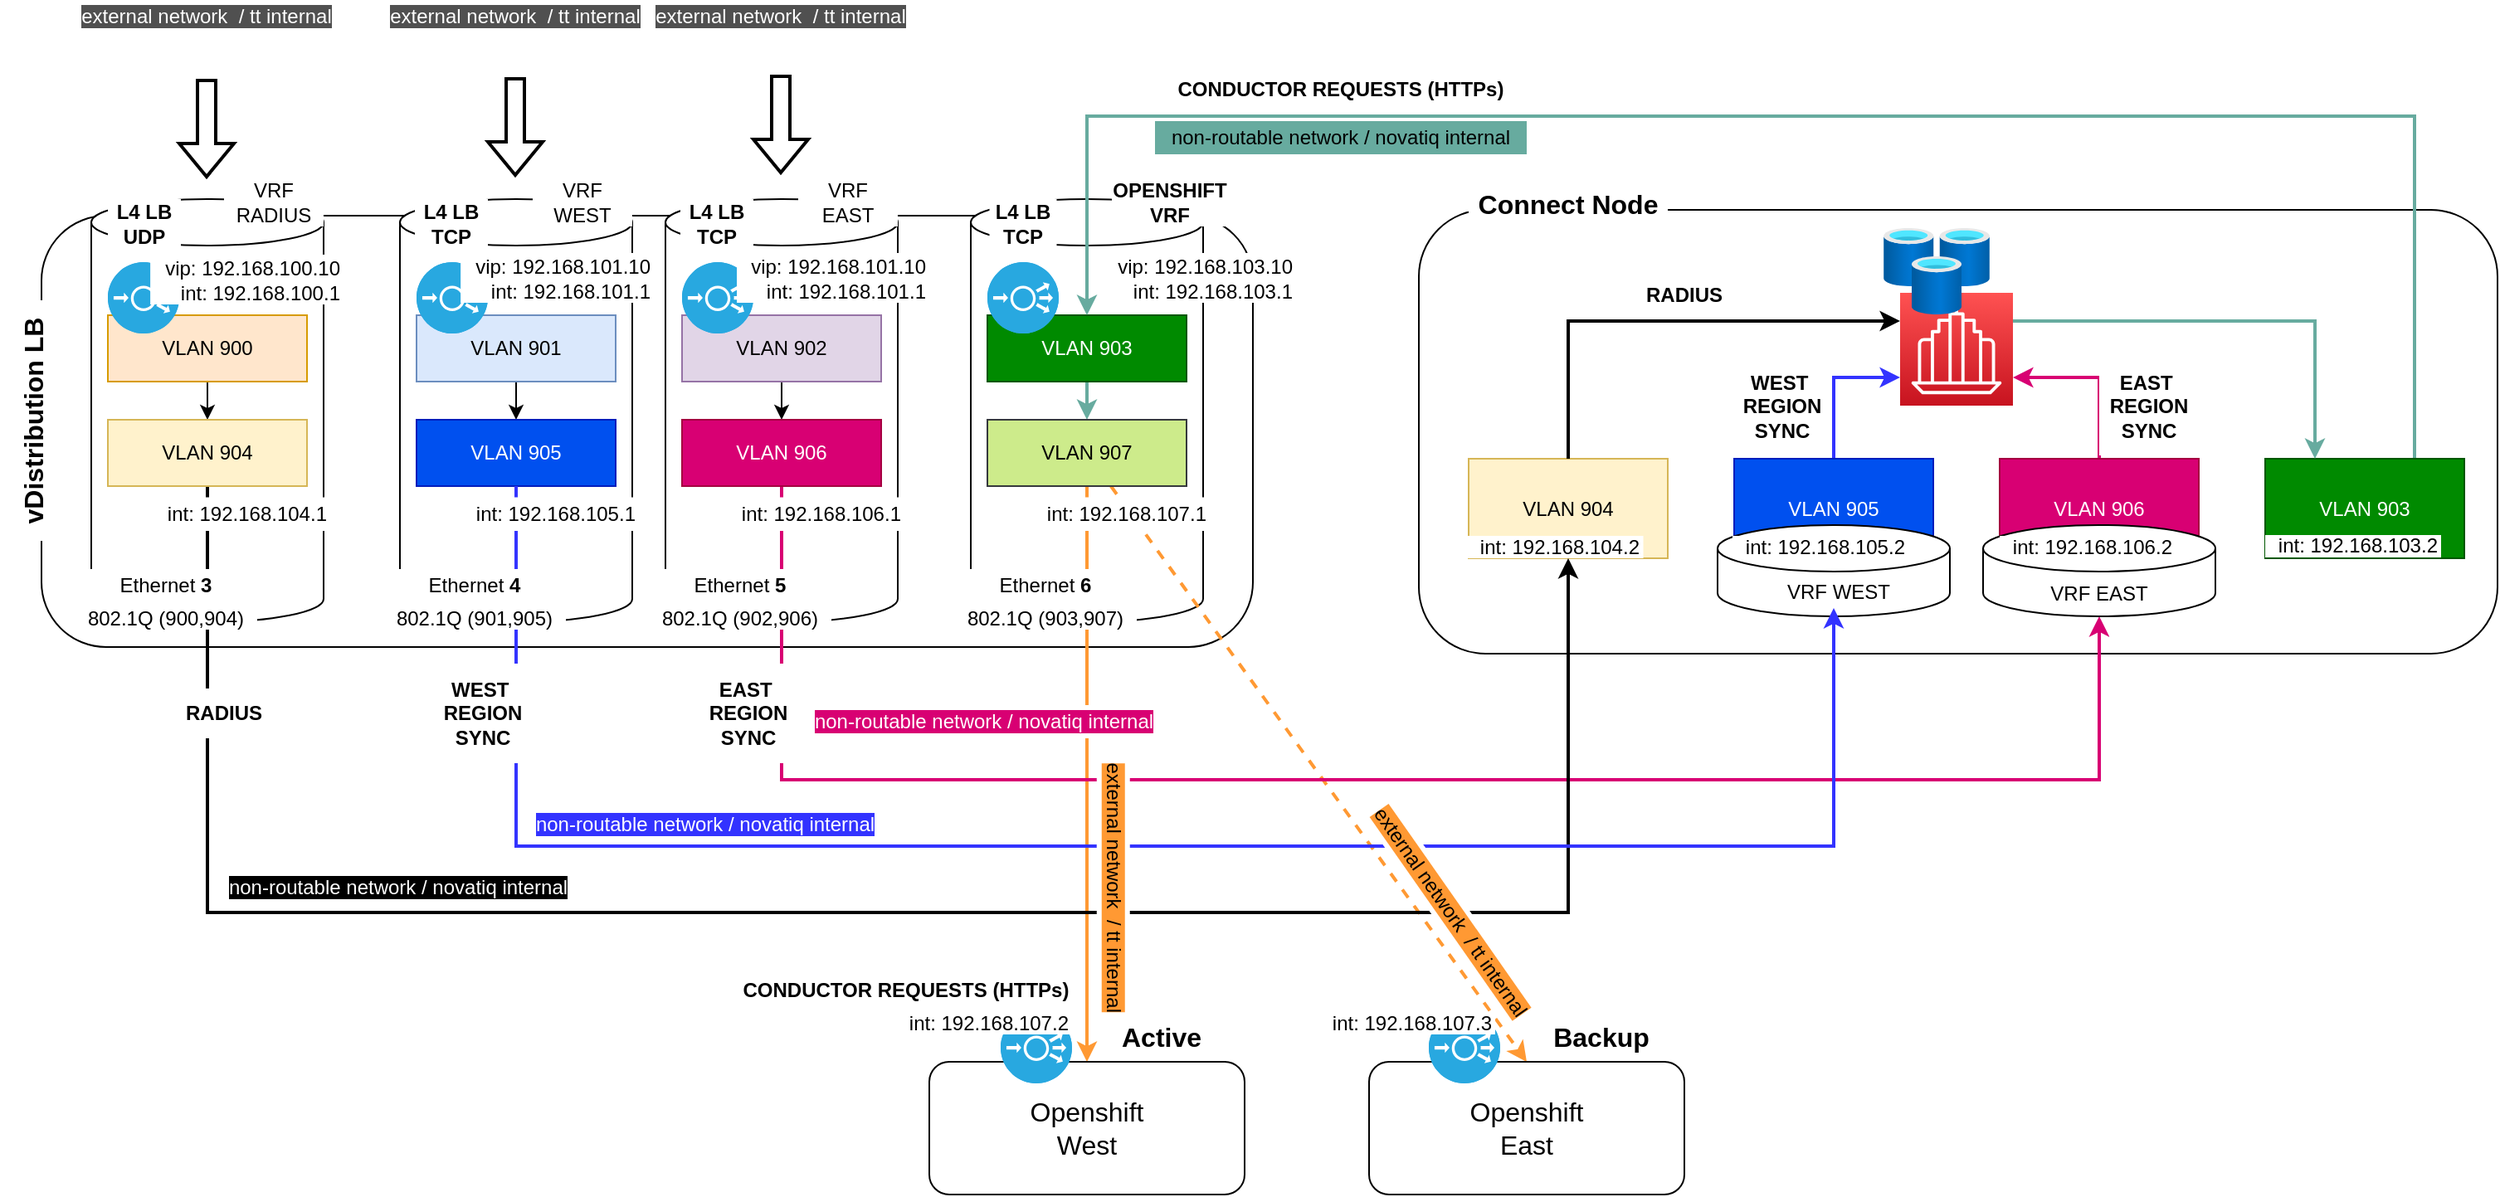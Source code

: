 <mxfile version="20.7.4" type="device"><diagram id="rD285jPebPJuAPcBFU2H" name="Page-1"><mxGraphModel dx="2058" dy="836" grid="1" gridSize="10" guides="1" tooltips="1" connect="1" arrows="1" fold="1" page="1" pageScale="1" pageWidth="6500" pageHeight="3400" math="0" shadow="0"><root><mxCell id="0"/><mxCell id="1" parent="0"/><mxCell id="2-F9AVvgXPbyaQCcgc3A-1" value="" style="rounded=1;whiteSpace=wrap;html=1;fontSize=12;fillColor=default;" vertex="1" parent="1"><mxGeometry x="360" y="220" width="730" height="260" as="geometry"/></mxCell><mxCell id="2-F9AVvgXPbyaQCcgc3A-2" value="" style="shape=cylinder3;whiteSpace=wrap;html=1;boundedLbl=1;backgroundOutline=1;size=14;fontSize=12;fontColor=#FFFFFF;fillColor=default;" vertex="1" parent="1"><mxGeometry x="920" y="210" width="140" height="255" as="geometry"/></mxCell><mxCell id="2-F9AVvgXPbyaQCcgc3A-3" value="" style="shape=cylinder3;whiteSpace=wrap;html=1;boundedLbl=1;backgroundOutline=1;size=14;fontSize=12;fontColor=#FFFFFF;fillColor=default;" vertex="1" parent="1"><mxGeometry x="390" y="210" width="140" height="255" as="geometry"/></mxCell><mxCell id="2-F9AVvgXPbyaQCcgc3A-4" value="" style="shape=cylinder3;whiteSpace=wrap;html=1;boundedLbl=1;backgroundOutline=1;size=14;fontSize=12;fontColor=#FFFFFF;fillColor=default;" vertex="1" parent="1"><mxGeometry x="736" y="210" width="140" height="255" as="geometry"/></mxCell><mxCell id="2-F9AVvgXPbyaQCcgc3A-5" value="" style="shape=cylinder3;whiteSpace=wrap;html=1;boundedLbl=1;backgroundOutline=1;size=14;fontSize=12;fontColor=#FFFFFF;fillColor=default;" vertex="1" parent="1"><mxGeometry x="576" y="210" width="140" height="255" as="geometry"/></mxCell><mxCell id="2-F9AVvgXPbyaQCcgc3A-6" style="rounded=0;orthogonalLoop=1;jettySize=auto;html=1;strokeColor=#67AB9F;strokeWidth=2;fontSize=12;exitX=0.5;exitY=1;exitDx=0;exitDy=0;entryX=0.5;entryY=0;entryDx=0;entryDy=0;" edge="1" parent="1" source="2-F9AVvgXPbyaQCcgc3A-7" target="2-F9AVvgXPbyaQCcgc3A-10"><mxGeometry relative="1" as="geometry"><mxPoint x="1140" y="300" as="targetPoint"/></mxGeometry></mxCell><mxCell id="2-F9AVvgXPbyaQCcgc3A-7" value="VLAN 903" style="rounded=0;whiteSpace=wrap;html=1;fontSize=12;fillColor=#008a00;fontColor=#ffffff;strokeColor=#005700;" vertex="1" parent="1"><mxGeometry x="930" y="280" width="120" height="40" as="geometry"/></mxCell><mxCell id="2-F9AVvgXPbyaQCcgc3A-8" style="edgeStyle=none;rounded=0;orthogonalLoop=1;jettySize=auto;html=1;entryX=0.5;entryY=0;entryDx=0;entryDy=0;strokeColor=#FF9933;strokeWidth=2;fontSize=16;fontColor=#000000;" edge="1" parent="1" source="2-F9AVvgXPbyaQCcgc3A-10" target="2-F9AVvgXPbyaQCcgc3A-55"><mxGeometry relative="1" as="geometry"/></mxCell><mxCell id="2-F9AVvgXPbyaQCcgc3A-9" style="edgeStyle=none;rounded=0;orthogonalLoop=1;jettySize=auto;html=1;entryX=0.5;entryY=0;entryDx=0;entryDy=0;strokeColor=#FF9933;strokeWidth=2;fontSize=16;fontColor=#000000;dashed=1;" edge="1" parent="1" source="2-F9AVvgXPbyaQCcgc3A-10" target="2-F9AVvgXPbyaQCcgc3A-54"><mxGeometry relative="1" as="geometry"/></mxCell><mxCell id="2-F9AVvgXPbyaQCcgc3A-10" value="VLAN 907" style="rounded=0;whiteSpace=wrap;html=1;fontSize=12;fillColor=#cdeb8b;strokeColor=#36393d;" vertex="1" parent="1"><mxGeometry x="930" y="343" width="120" height="40" as="geometry"/></mxCell><mxCell id="2-F9AVvgXPbyaQCcgc3A-11" value="" style="rounded=1;whiteSpace=wrap;html=1;fontSize=12;fillColor=default;" vertex="1" parent="1"><mxGeometry x="1190" y="216.5" width="650" height="267.5" as="geometry"/></mxCell><mxCell id="2-F9AVvgXPbyaQCcgc3A-12" style="edgeStyle=orthogonalEdgeStyle;rounded=0;orthogonalLoop=1;jettySize=auto;html=1;entryX=0.5;entryY=0;entryDx=0;entryDy=0;strokeColor=#67AB9F;strokeWidth=2;fontSize=12;exitX=0.75;exitY=0;exitDx=0;exitDy=0;" edge="1" parent="1" source="2-F9AVvgXPbyaQCcgc3A-13" target="2-F9AVvgXPbyaQCcgc3A-7"><mxGeometry relative="1" as="geometry"><Array as="points"><mxPoint x="1790" y="160"/><mxPoint x="990" y="160"/></Array></mxGeometry></mxCell><mxCell id="2-F9AVvgXPbyaQCcgc3A-13" value="VLAN 903" style="rounded=0;whiteSpace=wrap;html=1;fontSize=12;fillColor=#008a00;fontColor=#ffffff;strokeColor=#005700;" vertex="1" parent="1"><mxGeometry x="1700" y="366.5" width="120" height="60" as="geometry"/></mxCell><mxCell id="2-F9AVvgXPbyaQCcgc3A-14" style="edgeStyle=orthogonalEdgeStyle;rounded=0;orthogonalLoop=1;jettySize=auto;html=1;entryX=0;entryY=0.75;entryDx=0;entryDy=0;entryPerimeter=0;strokeColor=#3333FF;strokeWidth=2;fontSize=12;" edge="1" parent="1" source="2-F9AVvgXPbyaQCcgc3A-15" target="2-F9AVvgXPbyaQCcgc3A-34"><mxGeometry relative="1" as="geometry"/></mxCell><mxCell id="2-F9AVvgXPbyaQCcgc3A-15" value="VLAN&amp;nbsp;905" style="rounded=0;whiteSpace=wrap;html=1;fontSize=12;fillColor=#0050ef;fontColor=#ffffff;strokeColor=#001DBC;" vertex="1" parent="1"><mxGeometry x="1380" y="366.5" width="120" height="60" as="geometry"/></mxCell><mxCell id="2-F9AVvgXPbyaQCcgc3A-16" style="edgeStyle=orthogonalEdgeStyle;rounded=0;orthogonalLoop=1;jettySize=auto;html=1;entryX=1;entryY=0.75;entryDx=0;entryDy=0;entryPerimeter=0;strokeColor=#D80073;strokeWidth=2;fontSize=12;" edge="1" parent="1" source="2-F9AVvgXPbyaQCcgc3A-17" target="2-F9AVvgXPbyaQCcgc3A-34"><mxGeometry relative="1" as="geometry"/></mxCell><mxCell id="2-F9AVvgXPbyaQCcgc3A-17" value="VLAN 906" style="rounded=0;whiteSpace=wrap;html=1;fontSize=12;fillColor=#d80073;fontColor=#ffffff;strokeColor=#A50040;" vertex="1" parent="1"><mxGeometry x="1540" y="366.5" width="120" height="60" as="geometry"/></mxCell><mxCell id="2-F9AVvgXPbyaQCcgc3A-18" value="VLAN&amp;nbsp;904" style="rounded=0;whiteSpace=wrap;html=1;fontSize=12;fillColor=#fff2cc;strokeColor=#d6b656;" vertex="1" parent="1"><mxGeometry x="1220" y="366.5" width="120" height="60" as="geometry"/></mxCell><mxCell id="2-F9AVvgXPbyaQCcgc3A-19" style="edgeStyle=orthogonalEdgeStyle;rounded=0;orthogonalLoop=1;jettySize=auto;html=1;entryX=0.5;entryY=0;entryDx=0;entryDy=0;fontSize=12;" edge="1" parent="1" source="2-F9AVvgXPbyaQCcgc3A-20" target="2-F9AVvgXPbyaQCcgc3A-23"><mxGeometry relative="1" as="geometry"/></mxCell><mxCell id="2-F9AVvgXPbyaQCcgc3A-20" value="VLAN&amp;nbsp;901" style="rounded=0;whiteSpace=wrap;html=1;fontSize=12;fillColor=#dae8fc;strokeColor=#6c8ebf;" vertex="1" parent="1"><mxGeometry x="586" y="280" width="120" height="40" as="geometry"/></mxCell><mxCell id="2-F9AVvgXPbyaQCcgc3A-21" style="edgeStyle=orthogonalEdgeStyle;rounded=0;orthogonalLoop=1;jettySize=auto;html=1;fontSize=12;" edge="1" parent="1" source="2-F9AVvgXPbyaQCcgc3A-22" target="2-F9AVvgXPbyaQCcgc3A-25"><mxGeometry relative="1" as="geometry"/></mxCell><mxCell id="2-F9AVvgXPbyaQCcgc3A-22" value="VLAN&amp;nbsp;902" style="rounded=0;whiteSpace=wrap;html=1;fontSize=12;fillColor=#e1d5e7;strokeColor=#9673a6;" vertex="1" parent="1"><mxGeometry x="746" y="280" width="120" height="40" as="geometry"/></mxCell><mxCell id="2-F9AVvgXPbyaQCcgc3A-23" value="VLAN&amp;nbsp;905" style="rounded=0;whiteSpace=wrap;html=1;fontSize=12;fillColor=#0050ef;fontColor=#ffffff;strokeColor=#001DBC;" vertex="1" parent="1"><mxGeometry x="586" y="343" width="120" height="40" as="geometry"/></mxCell><mxCell id="2-F9AVvgXPbyaQCcgc3A-24" style="edgeStyle=orthogonalEdgeStyle;rounded=0;orthogonalLoop=1;jettySize=auto;html=1;entryX=0.5;entryY=1;entryDx=0;entryDy=0;fontSize=12;strokeColor=#D80073;strokeWidth=2;entryPerimeter=0;exitX=0.5;exitY=1;exitDx=0;exitDy=0;" edge="1" parent="1" source="2-F9AVvgXPbyaQCcgc3A-25" target="2-F9AVvgXPbyaQCcgc3A-46"><mxGeometry relative="1" as="geometry"><Array as="points"><mxPoint x="806" y="560"/><mxPoint x="1600" y="560"/></Array></mxGeometry></mxCell><mxCell id="2-F9AVvgXPbyaQCcgc3A-25" value="VLAN&amp;nbsp;906" style="rounded=0;whiteSpace=wrap;html=1;fontSize=12;fillColor=#d80073;fontColor=#ffffff;strokeColor=#A50040;" vertex="1" parent="1"><mxGeometry x="746" y="343" width="120" height="40" as="geometry"/></mxCell><mxCell id="2-F9AVvgXPbyaQCcgc3A-26" style="edgeStyle=orthogonalEdgeStyle;rounded=0;orthogonalLoop=1;jettySize=auto;html=1;entryX=0.5;entryY=0;entryDx=0;entryDy=0;fontSize=12;" edge="1" parent="1" source="2-F9AVvgXPbyaQCcgc3A-27" target="2-F9AVvgXPbyaQCcgc3A-29"><mxGeometry relative="1" as="geometry"/></mxCell><mxCell id="2-F9AVvgXPbyaQCcgc3A-27" value="VLAN 900" style="rounded=0;whiteSpace=wrap;html=1;fontSize=12;fillColor=#ffe6cc;strokeColor=#d79b00;" vertex="1" parent="1"><mxGeometry x="400" y="280" width="120" height="40" as="geometry"/></mxCell><mxCell id="2-F9AVvgXPbyaQCcgc3A-28" style="edgeStyle=orthogonalEdgeStyle;rounded=0;orthogonalLoop=1;jettySize=auto;html=1;fontSize=12;strokeWidth=2;entryX=0.5;entryY=1;entryDx=0;entryDy=0;startArrow=none;exitX=0.5;exitY=1;exitDx=0;exitDy=0;" edge="1" parent="1" source="2-F9AVvgXPbyaQCcgc3A-29" target="2-F9AVvgXPbyaQCcgc3A-18"><mxGeometry relative="1" as="geometry"><mxPoint x="1050" y="420" as="targetPoint"/><Array as="points"><mxPoint x="460" y="640"/><mxPoint x="1280" y="640"/></Array></mxGeometry></mxCell><mxCell id="2-F9AVvgXPbyaQCcgc3A-29" value="VLAN&amp;nbsp;904" style="rounded=0;whiteSpace=wrap;html=1;fontSize=12;fillColor=#fff2cc;strokeColor=#d6b656;" vertex="1" parent="1"><mxGeometry x="400" y="343" width="120" height="40" as="geometry"/></mxCell><mxCell id="2-F9AVvgXPbyaQCcgc3A-30" value="&lt;b&gt;RADIUS&lt;/b&gt;" style="text;html=1;strokeColor=none;fillColor=default;align=center;verticalAlign=middle;whiteSpace=wrap;rounded=0;fontSize=12;" vertex="1" parent="1"><mxGeometry x="440" y="505" width="60" height="30" as="geometry"/></mxCell><mxCell id="2-F9AVvgXPbyaQCcgc3A-31" value="&lt;b&gt;EAST&amp;nbsp;&lt;br&gt;REGION&lt;br&gt;SYNC&lt;br&gt;&lt;/b&gt;" style="text;html=1;strokeColor=none;fillColor=default;align=center;verticalAlign=middle;whiteSpace=wrap;rounded=0;fontSize=12;" vertex="1" parent="1"><mxGeometry x="756" y="490" width="60" height="60" as="geometry"/></mxCell><mxCell id="2-F9AVvgXPbyaQCcgc3A-32" value="" style="fillColor=#28A8E0;verticalLabelPosition=bottom;sketch=0;html=1;strokeColor=#ffffff;verticalAlign=top;align=center;points=[[0.145,0.145,0],[0.5,0,0],[0.855,0.145,0],[1,0.5,0],[0.855,0.855,0],[0.5,1,0],[0.145,0.855,0],[0,0.5,0]];pointerEvents=1;shape=mxgraph.cisco_safe.compositeIcon;bgIcon=ellipse;resIcon=mxgraph.cisco_safe.capability.load_balancer;fontSize=12;" vertex="1" parent="1"><mxGeometry x="930" y="248" width="43" height="43" as="geometry"/></mxCell><mxCell id="2-F9AVvgXPbyaQCcgc3A-33" style="edgeStyle=orthogonalEdgeStyle;rounded=0;orthogonalLoop=1;jettySize=auto;html=1;entryX=0.25;entryY=0;entryDx=0;entryDy=0;strokeColor=#67AB9F;strokeWidth=2;fontSize=12;exitX=1;exitY=0.25;exitDx=0;exitDy=0;exitPerimeter=0;" edge="1" parent="1" source="2-F9AVvgXPbyaQCcgc3A-34" target="2-F9AVvgXPbyaQCcgc3A-13"><mxGeometry relative="1" as="geometry"/></mxCell><mxCell id="2-F9AVvgXPbyaQCcgc3A-34" value="" style="sketch=0;points=[[0,0,0],[0.25,0,0],[0.5,0,0],[0.75,0,0],[1,0,0],[0,1,0],[0.25,1,0],[0.5,1,0],[0.75,1,0],[1,1,0],[0,0.25,0],[0,0.5,0],[0,0.75,0],[1,0.25,0],[1,0.5,0],[1,0.75,0]];outlineConnect=0;fontColor=#232F3E;gradientColor=#FF5252;gradientDirection=north;fillColor=#C7131F;strokeColor=#ffffff;dashed=0;verticalLabelPosition=bottom;verticalAlign=top;align=center;html=1;fontSize=12;fontStyle=0;aspect=fixed;shape=mxgraph.aws4.resourceIcon;resIcon=mxgraph.aws4.business_application;" vertex="1" parent="1"><mxGeometry x="1480" y="266.5" width="68" height="68" as="geometry"/></mxCell><mxCell id="2-F9AVvgXPbyaQCcgc3A-35" value="" style="fillColor=#28A8E0;verticalLabelPosition=bottom;sketch=0;html=1;strokeColor=#ffffff;verticalAlign=top;align=center;points=[[0.145,0.145,0],[0.5,0,0],[0.855,0.145,0],[1,0.5,0],[0.855,0.855,0],[0.5,1,0],[0.145,0.855,0],[0,0.5,0]];pointerEvents=1;shape=mxgraph.cisco_safe.compositeIcon;bgIcon=ellipse;resIcon=mxgraph.cisco_safe.capability.load_balancer;fontSize=12;" vertex="1" parent="1"><mxGeometry x="586" y="248" width="43" height="43" as="geometry"/></mxCell><mxCell id="2-F9AVvgXPbyaQCcgc3A-36" value="" style="fillColor=#28A8E0;verticalLabelPosition=bottom;sketch=0;html=1;strokeColor=#ffffff;verticalAlign=top;align=center;points=[[0.145,0.145,0],[0.5,0,0],[0.855,0.145,0],[1,0.5,0],[0.855,0.855,0],[0.5,1,0],[0.145,0.855,0],[0,0.5,0]];pointerEvents=1;shape=mxgraph.cisco_safe.compositeIcon;bgIcon=ellipse;resIcon=mxgraph.cisco_safe.capability.load_balancer;fontSize=12;" vertex="1" parent="1"><mxGeometry x="746" y="248" width="43" height="43" as="geometry"/></mxCell><mxCell id="2-F9AVvgXPbyaQCcgc3A-37" value="VRF RADIUS" style="text;html=1;strokeColor=none;fillColor=default;align=center;verticalAlign=middle;whiteSpace=wrap;rounded=0;fontSize=12;fontColor=#000000;" vertex="1" parent="1"><mxGeometry x="470" y="196.5" width="60" height="30" as="geometry"/></mxCell><mxCell id="2-F9AVvgXPbyaQCcgc3A-38" value="VRF WEST" style="text;html=1;strokeColor=none;fillColor=default;align=center;verticalAlign=middle;whiteSpace=wrap;rounded=0;fontSize=12;fontColor=#000000;" vertex="1" parent="1"><mxGeometry x="656" y="196.5" width="60" height="30" as="geometry"/></mxCell><mxCell id="2-F9AVvgXPbyaQCcgc3A-39" value="VRF EAST" style="text;html=1;strokeColor=none;fillColor=default;align=center;verticalAlign=middle;whiteSpace=wrap;rounded=0;fontSize=12;fontColor=#000000;" vertex="1" parent="1"><mxGeometry x="816" y="196.5" width="60" height="30" as="geometry"/></mxCell><mxCell id="2-F9AVvgXPbyaQCcgc3A-40" value="&lt;b&gt;RADIUS&lt;/b&gt;" style="text;html=1;strokeColor=none;fillColor=default;align=center;verticalAlign=middle;whiteSpace=wrap;rounded=0;fontSize=12;" vertex="1" parent="1"><mxGeometry x="1320" y="257.5" width="60" height="20" as="geometry"/></mxCell><mxCell id="2-F9AVvgXPbyaQCcgc3A-41" value="&lt;b&gt;WEST&amp;nbsp;&lt;br&gt;REGION&lt;br&gt;SYNC&lt;br&gt;&lt;/b&gt;" style="text;html=1;strokeColor=none;fillColor=default;align=center;verticalAlign=middle;whiteSpace=wrap;rounded=0;fontSize=12;" vertex="1" parent="1"><mxGeometry x="1379" y="304.5" width="60" height="60" as="geometry"/></mxCell><mxCell id="2-F9AVvgXPbyaQCcgc3A-42" value="&lt;b&gt;EAST&amp;nbsp;&lt;br&gt;REGION&lt;br&gt;SYNC&lt;br&gt;&lt;/b&gt;" style="text;html=1;strokeColor=none;fillColor=default;align=center;verticalAlign=middle;whiteSpace=wrap;rounded=0;fontSize=12;" vertex="1" parent="1"><mxGeometry x="1600" y="304.5" width="60" height="60" as="geometry"/></mxCell><mxCell id="2-F9AVvgXPbyaQCcgc3A-43" value="" style="shape=cylinder3;whiteSpace=wrap;html=1;boundedLbl=1;backgroundOutline=1;size=14;fontSize=12;fontColor=#FFFFFF;fillColor=default;" vertex="1" parent="1"><mxGeometry x="1370" y="406.5" width="140" height="55" as="geometry"/></mxCell><mxCell id="2-F9AVvgXPbyaQCcgc3A-44" style="edgeStyle=orthogonalEdgeStyle;rounded=0;orthogonalLoop=1;jettySize=auto;html=1;fontSize=12;strokeColor=#3333FF;strokeWidth=2;entryX=0.5;entryY=0.909;entryDx=0;entryDy=0;entryPerimeter=0;exitX=0.5;exitY=1;exitDx=0;exitDy=0;" edge="1" parent="1" source="2-F9AVvgXPbyaQCcgc3A-23" target="2-F9AVvgXPbyaQCcgc3A-43"><mxGeometry relative="1" as="geometry"><mxPoint x="1210" y="470" as="targetPoint"/><Array as="points"><mxPoint x="646" y="600"/><mxPoint x="1440" y="600"/></Array></mxGeometry></mxCell><mxCell id="2-F9AVvgXPbyaQCcgc3A-45" value="VRF WEST" style="text;html=1;strokeColor=none;fillColor=none;align=center;verticalAlign=middle;whiteSpace=wrap;rounded=0;fontSize=12;fontColor=#000000;" vertex="1" parent="1"><mxGeometry x="1383" y="431.5" width="120" height="30" as="geometry"/></mxCell><mxCell id="2-F9AVvgXPbyaQCcgc3A-46" value="" style="shape=cylinder3;whiteSpace=wrap;html=1;boundedLbl=1;backgroundOutline=1;size=14;fontSize=12;fontColor=#FFFFFF;fillColor=default;" vertex="1" parent="1"><mxGeometry x="1530" y="406.5" width="140" height="55" as="geometry"/></mxCell><mxCell id="2-F9AVvgXPbyaQCcgc3A-47" value="VRF EAST" style="text;html=1;strokeColor=none;fillColor=none;align=center;verticalAlign=middle;whiteSpace=wrap;rounded=0;fontSize=12;fontColor=#000000;" vertex="1" parent="1"><mxGeometry x="1565" y="432.5" width="70" height="30" as="geometry"/></mxCell><mxCell id="2-F9AVvgXPbyaQCcgc3A-48" value="" style="aspect=fixed;html=1;points=[];align=center;image;fontSize=12;image=img/lib/azure2/databases/Cache_Redis.svg;fontColor=#000000;fillColor=default;" vertex="1" parent="1"><mxGeometry x="1470" y="227.5" width="64" height="52" as="geometry"/></mxCell><mxCell id="2-F9AVvgXPbyaQCcgc3A-49" style="edgeStyle=orthogonalEdgeStyle;rounded=0;orthogonalLoop=1;jettySize=auto;html=1;entryX=0;entryY=0.25;entryDx=0;entryDy=0;entryPerimeter=0;strokeColor=#000000;strokeWidth=2;fontSize=12;fontColor=#000000;" edge="1" parent="1" source="2-F9AVvgXPbyaQCcgc3A-18" target="2-F9AVvgXPbyaQCcgc3A-34"><mxGeometry relative="1" as="geometry"><Array as="points"><mxPoint x="1280" y="283.5"/></Array></mxGeometry></mxCell><mxCell id="2-F9AVvgXPbyaQCcgc3A-50" value="&lt;b&gt;WEST&amp;nbsp;&lt;br&gt;REGION&lt;br&gt;SYNC&lt;br&gt;&lt;/b&gt;" style="text;html=1;strokeColor=none;fillColor=default;align=center;verticalAlign=middle;whiteSpace=wrap;rounded=0;fontSize=12;" vertex="1" parent="1"><mxGeometry x="596" y="490" width="60" height="60" as="geometry"/></mxCell><mxCell id="2-F9AVvgXPbyaQCcgc3A-51" value="vDistribution LB" style="text;html=1;strokeColor=none;fillColor=default;align=center;verticalAlign=middle;whiteSpace=wrap;rounded=0;fontSize=16;fontColor=#000000;fontStyle=1;rotation=-90;" vertex="1" parent="1"><mxGeometry x="282" y="324.5" width="145" height="38" as="geometry"/></mxCell><mxCell id="2-F9AVvgXPbyaQCcgc3A-52" value="Connect Node" style="text;html=1;strokeColor=none;fillColor=default;align=center;verticalAlign=middle;whiteSpace=wrap;rounded=0;fontSize=16;fontColor=#000000;fontStyle=1" vertex="1" parent="1"><mxGeometry x="1220" y="197.5" width="120" height="30" as="geometry"/></mxCell><mxCell id="2-F9AVvgXPbyaQCcgc3A-53" value="OPENSHIFT&lt;br&gt;VRF" style="text;html=1;strokeColor=none;fillColor=default;align=center;verticalAlign=middle;whiteSpace=wrap;rounded=0;fontSize=12;fontColor=#000000;fontStyle=1" vertex="1" parent="1"><mxGeometry x="1005" y="196.5" width="70" height="30" as="geometry"/></mxCell><mxCell id="2-F9AVvgXPbyaQCcgc3A-54" value="Openshift&lt;br style=&quot;border-color: var(--border-color);&quot;&gt;East" style="rounded=1;whiteSpace=wrap;html=1;fontSize=16;fontColor=#000000;fillColor=default;" vertex="1" parent="1"><mxGeometry x="1160" y="730" width="190" height="80" as="geometry"/></mxCell><mxCell id="2-F9AVvgXPbyaQCcgc3A-55" value="Openshift&lt;br&gt;West" style="rounded=1;whiteSpace=wrap;html=1;fontSize=16;fontColor=#000000;fillColor=default;" vertex="1" parent="1"><mxGeometry x="895" y="730" width="190" height="80" as="geometry"/></mxCell><mxCell id="2-F9AVvgXPbyaQCcgc3A-56" value="" style="fillColor=#28A8E0;verticalLabelPosition=bottom;sketch=0;html=1;strokeColor=#ffffff;verticalAlign=top;align=center;points=[[0.145,0.145,0],[0.5,0,0],[0.855,0.145,0],[1,0.5,0],[0.855,0.855,0],[0.5,1,0],[0.145,0.855,0],[0,0.5,0]];pointerEvents=1;shape=mxgraph.cisco_safe.compositeIcon;bgIcon=ellipse;resIcon=mxgraph.cisco_safe.capability.load_balancer;fontSize=12;" vertex="1" parent="1"><mxGeometry x="938" y="700" width="43" height="43" as="geometry"/></mxCell><mxCell id="2-F9AVvgXPbyaQCcgc3A-57" value="" style="fillColor=#28A8E0;verticalLabelPosition=bottom;sketch=0;html=1;strokeColor=#ffffff;verticalAlign=top;align=center;points=[[0.145,0.145,0],[0.5,0,0],[0.855,0.145,0],[1,0.5,0],[0.855,0.855,0],[0.5,1,0],[0.145,0.855,0],[0,0.5,0]];pointerEvents=1;shape=mxgraph.cisco_safe.compositeIcon;bgIcon=ellipse;resIcon=mxgraph.cisco_safe.capability.load_balancer;fontSize=12;" vertex="1" parent="1"><mxGeometry x="1196" y="700" width="43" height="43" as="geometry"/></mxCell><mxCell id="2-F9AVvgXPbyaQCcgc3A-58" value="&lt;b&gt;CONDUCTOR REQUESTS (HTTPs)&lt;br&gt;&lt;/b&gt;" style="text;html=1;strokeColor=none;fillColor=default;align=center;verticalAlign=middle;whiteSpace=wrap;rounded=0;fontSize=12;" vertex="1" parent="1"><mxGeometry x="1030" y="130" width="226" height="27" as="geometry"/></mxCell><mxCell id="2-F9AVvgXPbyaQCcgc3A-59" value="Active" style="text;html=1;strokeColor=none;fillColor=none;align=center;verticalAlign=middle;whiteSpace=wrap;rounded=0;fontSize=16;fontColor=#000000;fontStyle=1" vertex="1" parent="1"><mxGeometry x="1005" y="700" width="60" height="30" as="geometry"/></mxCell><mxCell id="2-F9AVvgXPbyaQCcgc3A-60" value="Backup" style="text;html=1;strokeColor=none;fillColor=none;align=center;verticalAlign=middle;whiteSpace=wrap;rounded=0;fontSize=16;fontColor=#000000;fontStyle=1" vertex="1" parent="1"><mxGeometry x="1270" y="700" width="60" height="30" as="geometry"/></mxCell><mxCell id="2-F9AVvgXPbyaQCcgc3A-61" value="&lt;font style=&quot;font-size: 12px;&quot;&gt;Ethernet &lt;b&gt;3&lt;/b&gt;&lt;br&gt;802.1Q (900,904)&lt;/font&gt;" style="text;html=1;strokeColor=none;fillColor=default;align=center;verticalAlign=middle;whiteSpace=wrap;rounded=0;fontSize=16;fontColor=#000000;" vertex="1" parent="1"><mxGeometry x="380" y="433" width="110" height="36.5" as="geometry"/></mxCell><mxCell id="2-F9AVvgXPbyaQCcgc3A-62" value="&lt;font style=&quot;font-size: 12px;&quot;&gt;Ethernet &lt;b&gt;4&lt;/b&gt;&lt;br&gt;802.1Q (901,905)&lt;/font&gt;" style="text;html=1;strokeColor=none;fillColor=default;align=center;verticalAlign=middle;whiteSpace=wrap;rounded=0;fontSize=16;fontColor=#000000;" vertex="1" parent="1"><mxGeometry x="566" y="433" width="110" height="36.5" as="geometry"/></mxCell><mxCell id="2-F9AVvgXPbyaQCcgc3A-63" value="&lt;font style=&quot;font-size: 12px;&quot;&gt;Ethernet &lt;b&gt;5&lt;br&gt;&lt;/b&gt;802.1Q (902,906)&lt;/font&gt;" style="text;html=1;strokeColor=none;fillColor=default;align=center;verticalAlign=middle;whiteSpace=wrap;rounded=0;fontSize=16;fontColor=#000000;" vertex="1" parent="1"><mxGeometry x="726" y="433" width="110" height="36.5" as="geometry"/></mxCell><mxCell id="2-F9AVvgXPbyaQCcgc3A-64" value="&lt;font style=&quot;font-size: 12px;&quot;&gt;Ethernet&lt;b&gt; 6&lt;/b&gt;&lt;br&gt;802.1Q (903,907)&lt;/font&gt;" style="text;html=1;strokeColor=none;fillColor=default;align=center;verticalAlign=middle;whiteSpace=wrap;rounded=0;fontSize=16;fontColor=#000000;" vertex="1" parent="1"><mxGeometry x="910" y="433" width="110" height="36.5" as="geometry"/></mxCell><mxCell id="2-F9AVvgXPbyaQCcgc3A-65" value="" style="shape=flexArrow;endArrow=classic;html=1;rounded=0;strokeColor=#000000;strokeWidth=2;fontSize=12;fontColor=#000000;" edge="1" parent="1"><mxGeometry x="-0.333" y="-6" width="50" height="50" relative="1" as="geometry"><mxPoint x="805.5" y="135" as="sourcePoint"/><mxPoint x="805.5" y="195" as="targetPoint"/><mxPoint as="offset"/></mxGeometry></mxCell><mxCell id="2-F9AVvgXPbyaQCcgc3A-66" value="" style="shape=flexArrow;endArrow=classic;html=1;rounded=0;strokeColor=#000000;strokeWidth=2;fontSize=12;fontColor=#000000;" edge="1" parent="1"><mxGeometry x="-0.333" y="-6" width="50" height="50" relative="1" as="geometry"><mxPoint x="645.5" y="136.5" as="sourcePoint"/><mxPoint x="645.5" y="196.5" as="targetPoint"/><mxPoint as="offset"/></mxGeometry></mxCell><mxCell id="2-F9AVvgXPbyaQCcgc3A-67" value="" style="shape=flexArrow;endArrow=classic;html=1;rounded=0;strokeColor=#000000;strokeWidth=2;fontSize=12;fontColor=#000000;" edge="1" parent="1"><mxGeometry x="-0.333" y="-6" width="50" height="50" relative="1" as="geometry"><mxPoint x="459.5" y="137.5" as="sourcePoint"/><mxPoint x="459.5" y="197.5" as="targetPoint"/><mxPoint as="offset"/></mxGeometry></mxCell><mxCell id="2-F9AVvgXPbyaQCcgc3A-68" value="L4 LB&lt;br&gt;TCP" style="text;html=1;strokeColor=none;fillColor=default;align=center;verticalAlign=middle;whiteSpace=wrap;rounded=0;fontSize=12;fontColor=#000000;fontStyle=1" vertex="1" parent="1"><mxGeometry x="745" y="210" width="44" height="30" as="geometry"/></mxCell><mxCell id="2-F9AVvgXPbyaQCcgc3A-69" value="L4 LB&lt;br&gt;TCP" style="text;html=1;strokeColor=none;fillColor=default;align=center;verticalAlign=middle;whiteSpace=wrap;rounded=0;fontSize=12;fontColor=#000000;fontStyle=1" vertex="1" parent="1"><mxGeometry x="931.25" y="210" width="40.5" height="30" as="geometry"/></mxCell><mxCell id="2-F9AVvgXPbyaQCcgc3A-70" value="L4 LB&lt;br&gt;TCP" style="text;html=1;strokeColor=none;fillColor=default;align=center;verticalAlign=middle;whiteSpace=wrap;rounded=0;fontSize=12;fontColor=#000000;fontStyle=1" vertex="1" parent="1"><mxGeometry x="585" y="210" width="44" height="30" as="geometry"/></mxCell><mxCell id="2-F9AVvgXPbyaQCcgc3A-71" value="" style="fillColor=#28A8E0;verticalLabelPosition=bottom;sketch=0;html=1;strokeColor=#ffffff;verticalAlign=top;align=center;points=[[0.145,0.145,0],[0.5,0,0],[0.855,0.145,0],[1,0.5,0],[0.855,0.855,0],[0.5,1,0],[0.145,0.855,0],[0,0.5,0]];pointerEvents=1;shape=mxgraph.cisco_safe.compositeIcon;bgIcon=ellipse;resIcon=mxgraph.cisco_safe.capability.load_balancer;fontSize=12;" vertex="1" parent="1"><mxGeometry x="400" y="248" width="43" height="43" as="geometry"/></mxCell><mxCell id="2-F9AVvgXPbyaQCcgc3A-72" value="L4 LB&lt;br&gt;UDP" style="text;html=1;strokeColor=none;fillColor=default;align=center;verticalAlign=middle;whiteSpace=wrap;rounded=0;fontSize=12;fontColor=#000000;fontStyle=1" vertex="1" parent="1"><mxGeometry x="400" y="210" width="44" height="30" as="geometry"/></mxCell><mxCell id="2-F9AVvgXPbyaQCcgc3A-73" value="non-routable network / novatiq internal" style="text;html=1;strokeColor=none;fillColor=#67AB9F;align=center;verticalAlign=middle;whiteSpace=wrap;rounded=0;fontSize=12;fontColor=#000000;" vertex="1" parent="1"><mxGeometry x="1031" y="163" width="224" height="20" as="geometry"/></mxCell><mxCell id="2-F9AVvgXPbyaQCcgc3A-74" value="&lt;font style=&quot;background-color: rgb(255, 153, 51);&quot; color=&quot;#000000&quot;&gt;external network&amp;nbsp; / tt internal&lt;/font&gt;" style="text;html=1;strokeColor=none;fillColor=default;align=center;verticalAlign=middle;whiteSpace=wrap;rounded=0;fontSize=12;fontColor=#FF9933;rotation=55;" vertex="1" parent="1"><mxGeometry x="1130" y="630" width="158.25" height="20" as="geometry"/></mxCell><mxCell id="2-F9AVvgXPbyaQCcgc3A-75" value="&lt;font style=&quot;background-color: rgb(255, 153, 51);&quot; color=&quot;#000000&quot;&gt;external network&amp;nbsp; / tt internal&lt;/font&gt;" style="text;html=1;strokeColor=none;fillColor=default;align=center;verticalAlign=middle;whiteSpace=wrap;rounded=0;fontSize=12;fontColor=#FF9933;rotation=90;" vertex="1" parent="1"><mxGeometry x="926.75" y="615" width="158.25" height="20" as="geometry"/></mxCell><mxCell id="2-F9AVvgXPbyaQCcgc3A-76" value="&lt;font style=&quot;background-color: rgb(0, 0, 0);&quot; color=&quot;#ffffff&quot;&gt;non-routable network / novatiq internal&lt;/font&gt;" style="text;html=1;strokeColor=none;fillColor=default;align=center;verticalAlign=middle;whiteSpace=wrap;rounded=0;fontSize=12;fontColor=#000000;" vertex="1" parent="1"><mxGeometry x="463" y="615" width="224" height="20" as="geometry"/></mxCell><mxCell id="2-F9AVvgXPbyaQCcgc3A-77" value="&lt;font style=&quot;background-color: rgb(51, 51, 255);&quot; color=&quot;#ffffff&quot;&gt;non-routable network / novatiq internal&lt;/font&gt;" style="text;html=1;strokeColor=none;fillColor=default;align=center;verticalAlign=middle;whiteSpace=wrap;rounded=0;fontSize=12;fontColor=#3333FF;" vertex="1" parent="1"><mxGeometry x="648" y="577" width="224" height="20" as="geometry"/></mxCell><mxCell id="2-F9AVvgXPbyaQCcgc3A-78" value="&lt;font color=&quot;#ffffff&quot; style=&quot;background-color: rgb(216, 0, 115);&quot;&gt;non-routable network / novatiq internal&lt;/font&gt;" style="text;html=1;strokeColor=none;fillColor=default;align=center;verticalAlign=middle;whiteSpace=wrap;rounded=0;fontSize=12;fontColor=#D80073;" vertex="1" parent="1"><mxGeometry x="816" y="515" width="224" height="20" as="geometry"/></mxCell><mxCell id="2-F9AVvgXPbyaQCcgc3A-79" value="&lt;b&gt;CONDUCTOR REQUESTS (HTTPs)&lt;br&gt;&lt;/b&gt;" style="text;html=1;strokeColor=none;fillColor=default;align=center;verticalAlign=middle;whiteSpace=wrap;rounded=0;fontSize=12;" vertex="1" parent="1"><mxGeometry x="776" y="673" width="210" height="27" as="geometry"/></mxCell><mxCell id="2-F9AVvgXPbyaQCcgc3A-80" value="&lt;font color=&quot;#ffffff&quot; style=&quot;background-color: rgb(80, 80, 80);&quot;&gt;external network&amp;nbsp; / tt internal&lt;/font&gt;" style="text;html=1;strokeColor=none;fillColor=default;align=center;verticalAlign=middle;whiteSpace=wrap;rounded=0;fontSize=12;fontColor=#FF9933;rotation=0;" vertex="1" parent="1"><mxGeometry x="377.44" y="90" width="165.12" height="20" as="geometry"/></mxCell><mxCell id="2-F9AVvgXPbyaQCcgc3A-81" value="&lt;font color=&quot;#ffffff&quot; style=&quot;background-color: rgb(80, 80, 80);&quot;&gt;external network&amp;nbsp; / tt internal&lt;/font&gt;" style="text;html=1;strokeColor=none;fillColor=default;align=center;verticalAlign=middle;whiteSpace=wrap;rounded=0;fontSize=12;fontColor=#FF9933;rotation=0;" vertex="1" parent="1"><mxGeometry x="563.44" y="90" width="165.12" height="20" as="geometry"/></mxCell><mxCell id="2-F9AVvgXPbyaQCcgc3A-82" value="&lt;font color=&quot;#ffffff&quot; style=&quot;background-color: rgb(80, 80, 80);&quot;&gt;external network&amp;nbsp; / tt internal&lt;/font&gt;" style="text;html=1;strokeColor=none;fillColor=default;align=center;verticalAlign=middle;whiteSpace=wrap;rounded=0;fontSize=12;fontColor=#FF9933;rotation=0;" vertex="1" parent="1"><mxGeometry x="723.44" y="90" width="165.12" height="20" as="geometry"/></mxCell><mxCell id="2-F9AVvgXPbyaQCcgc3A-83" value="" style="text;html=1;strokeColor=none;fillColor=default;align=center;verticalAlign=middle;whiteSpace=wrap;rounded=0;labelBackgroundColor=none;fontSize=12;fontColor=#000000;" vertex="1" parent="1"><mxGeometry x="1000" y="257.5" width="80" height="15" as="geometry"/></mxCell><mxCell id="2-F9AVvgXPbyaQCcgc3A-84" value="vip: 192.168.103.10&lt;br&gt;int: 192.168.103.1" style="text;html=1;strokeColor=none;fillColor=default;align=right;verticalAlign=middle;whiteSpace=wrap;rounded=0;labelBackgroundColor=none;fontSize=12;fontColor=#000000;" vertex="1" parent="1"><mxGeometry x="1000" y="242.5" width="116" height="30" as="geometry"/></mxCell><mxCell id="2-F9AVvgXPbyaQCcgc3A-85" value="vip: 192.168.101.10&lt;br&gt;int: 192.168.101.1" style="text;html=1;strokeColor=none;fillColor=default;align=right;verticalAlign=middle;whiteSpace=wrap;rounded=0;labelBackgroundColor=none;fontSize=12;fontColor=#000000;" vertex="1" parent="1"><mxGeometry x="779" y="242.5" width="116" height="30" as="geometry"/></mxCell><mxCell id="2-F9AVvgXPbyaQCcgc3A-86" value="vip: 192.168.101.10&lt;br&gt;int: 192.168.101.1" style="text;html=1;strokeColor=none;fillColor=default;align=right;verticalAlign=middle;whiteSpace=wrap;rounded=0;labelBackgroundColor=none;fontSize=12;fontColor=#000000;" vertex="1" parent="1"><mxGeometry x="612.56" y="242.5" width="116" height="30" as="geometry"/></mxCell><mxCell id="2-F9AVvgXPbyaQCcgc3A-87" value="int: 192.168.107.1" style="text;html=1;strokeColor=none;fillColor=default;align=right;verticalAlign=middle;whiteSpace=wrap;rounded=0;labelBackgroundColor=none;fontSize=12;fontColor=#000000;" vertex="1" parent="1"><mxGeometry x="958" y="389.75" width="106" height="20.25" as="geometry"/></mxCell><mxCell id="2-F9AVvgXPbyaQCcgc3A-88" value="int: 192.168.106.1" style="text;html=1;strokeColor=none;fillColor=default;align=right;verticalAlign=middle;whiteSpace=wrap;rounded=0;labelBackgroundColor=none;fontSize=12;fontColor=#000000;" vertex="1" parent="1"><mxGeometry x="774" y="389.75" width="106" height="20.25" as="geometry"/></mxCell><mxCell id="2-F9AVvgXPbyaQCcgc3A-89" value="int: 192.168.105.1" style="text;html=1;strokeColor=none;fillColor=default;align=right;verticalAlign=middle;whiteSpace=wrap;rounded=0;labelBackgroundColor=none;fontSize=12;fontColor=#000000;" vertex="1" parent="1"><mxGeometry x="613.56" y="389.75" width="106" height="20.25" as="geometry"/></mxCell><mxCell id="2-F9AVvgXPbyaQCcgc3A-90" value="int: 192.168.104.1" style="text;html=1;strokeColor=none;fillColor=default;align=right;verticalAlign=middle;whiteSpace=wrap;rounded=0;labelBackgroundColor=none;fontSize=12;fontColor=#000000;" vertex="1" parent="1"><mxGeometry x="428" y="389.75" width="106" height="20.25" as="geometry"/></mxCell><mxCell id="2-F9AVvgXPbyaQCcgc3A-91" value="int: 192.168.104.2" style="text;html=1;strokeColor=none;fillColor=default;align=right;verticalAlign=middle;whiteSpace=wrap;rounded=0;labelBackgroundColor=none;fontSize=12;fontColor=#000000;" vertex="1" parent="1"><mxGeometry x="1219.25" y="413" width="106" height="13.5" as="geometry"/></mxCell><mxCell id="2-F9AVvgXPbyaQCcgc3A-92" value="int: 192.168.105.2" style="text;html=1;strokeColor=none;fillColor=default;align=right;verticalAlign=middle;whiteSpace=wrap;rounded=0;labelBackgroundColor=none;fontSize=12;fontColor=#000000;" vertex="1" parent="1"><mxGeometry x="1379" y="413" width="106" height="13.5" as="geometry"/></mxCell><mxCell id="2-F9AVvgXPbyaQCcgc3A-93" value="int: 192.168.106.2" style="text;html=1;strokeColor=none;fillColor=default;align=right;verticalAlign=middle;whiteSpace=wrap;rounded=0;labelBackgroundColor=none;fontSize=12;fontColor=#000000;" vertex="1" parent="1"><mxGeometry x="1540" y="413" width="106" height="13.5" as="geometry"/></mxCell><mxCell id="2-F9AVvgXPbyaQCcgc3A-94" value="int: 192.168.103.2" style="text;html=1;strokeColor=none;fillColor=default;align=right;verticalAlign=middle;whiteSpace=wrap;rounded=0;labelBackgroundColor=none;fontSize=12;fontColor=#000000;" vertex="1" parent="1"><mxGeometry x="1700" y="412.5" width="106" height="13.5" as="geometry"/></mxCell><mxCell id="2-F9AVvgXPbyaQCcgc3A-95" value="int: 192.168.107.2" style="text;html=1;strokeColor=none;fillColor=default;align=right;verticalAlign=middle;whiteSpace=wrap;rounded=0;labelBackgroundColor=none;fontSize=12;fontColor=#000000;" vertex="1" parent="1"><mxGeometry x="875" y="700" width="106" height="13.5" as="geometry"/></mxCell><mxCell id="2-F9AVvgXPbyaQCcgc3A-96" value="int: 192.168.107.3" style="text;html=1;strokeColor=none;fillColor=default;align=right;verticalAlign=middle;whiteSpace=wrap;rounded=0;labelBackgroundColor=none;fontSize=12;fontColor=#000000;" vertex="1" parent="1"><mxGeometry x="1130" y="700" width="106" height="13.5" as="geometry"/></mxCell><mxCell id="2-F9AVvgXPbyaQCcgc3A-97" value="vip: 192.168.100.10&lt;br&gt;int: 192.168.100.1" style="text;html=1;strokeColor=none;fillColor=default;align=right;verticalAlign=middle;whiteSpace=wrap;rounded=0;labelBackgroundColor=none;fontSize=12;fontColor=#000000;" vertex="1" parent="1"><mxGeometry x="425.56" y="243.5" width="116" height="30" as="geometry"/></mxCell></root></mxGraphModel></diagram></mxfile>
